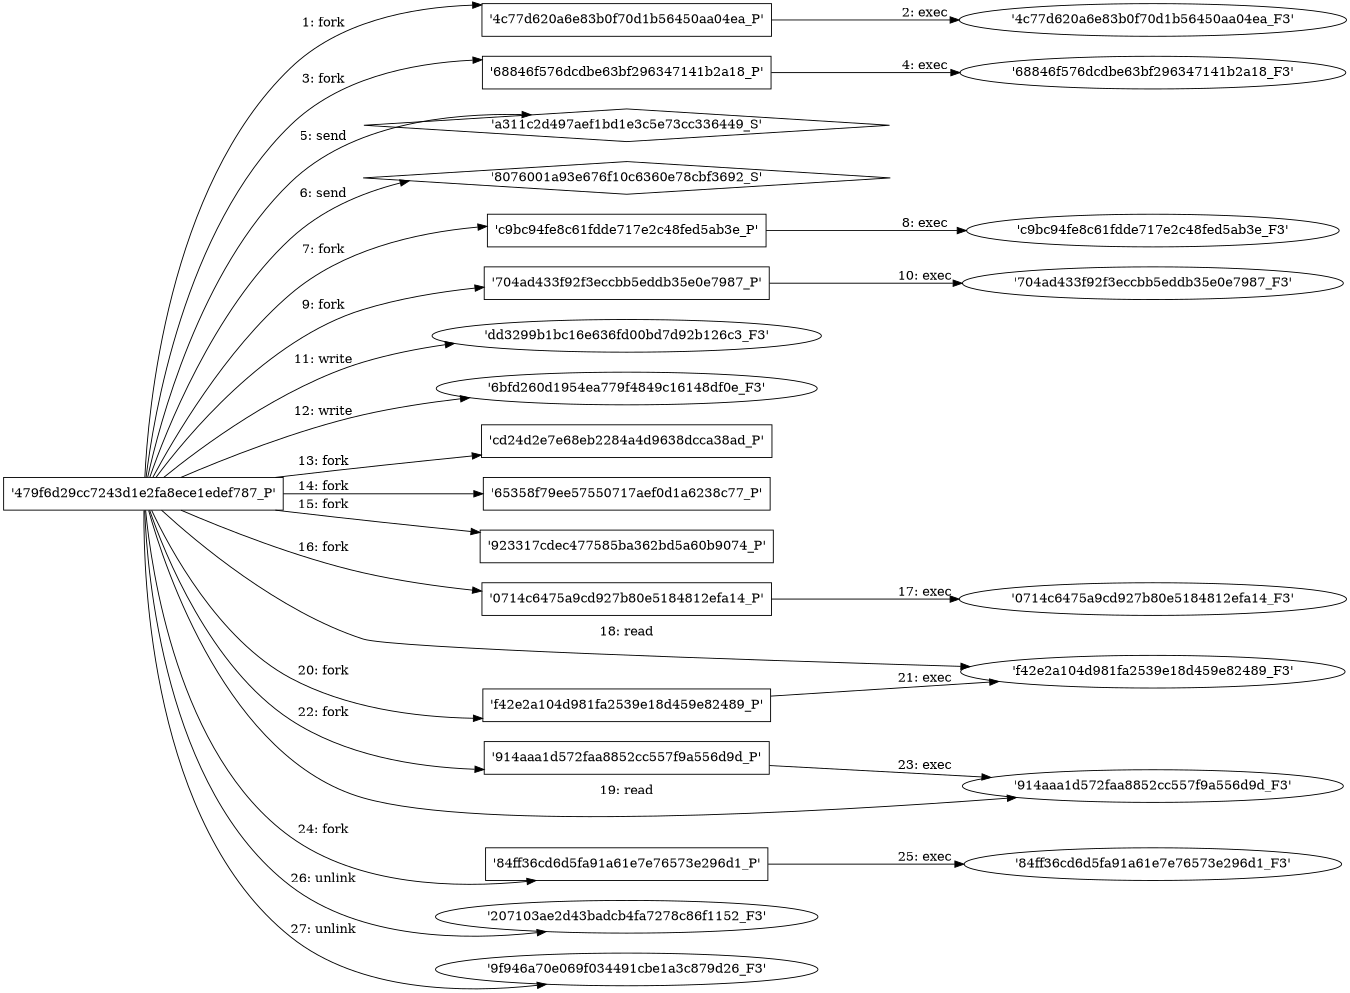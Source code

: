 digraph "D:\Learning\Paper\apt\基于CTI的攻击预警\Dataset\攻击图\ASGfromALLCTI\Seaduke, latest weapon in the Duke armory.dot" {
rankdir="LR"
size="9"
fixedsize="false"
splines="true"
nodesep=0.3
ranksep=0
fontsize=10
overlap="scalexy"
engine= "neato"
	"'479f6d29cc7243d1e2fa8ece1edef787_P'" [node_type=Process shape=box]
	"'4c77d620a6e83b0f70d1b56450aa04ea_P'" [node_type=Process shape=box]
	"'479f6d29cc7243d1e2fa8ece1edef787_P'" -> "'4c77d620a6e83b0f70d1b56450aa04ea_P'" [label="1: fork"]
	"'4c77d620a6e83b0f70d1b56450aa04ea_P'" [node_type=Process shape=box]
	"'4c77d620a6e83b0f70d1b56450aa04ea_F3'" [node_type=File shape=ellipse]
	"'4c77d620a6e83b0f70d1b56450aa04ea_P'" -> "'4c77d620a6e83b0f70d1b56450aa04ea_F3'" [label="2: exec"]
	"'479f6d29cc7243d1e2fa8ece1edef787_P'" [node_type=Process shape=box]
	"'68846f576dcdbe63bf296347141b2a18_P'" [node_type=Process shape=box]
	"'479f6d29cc7243d1e2fa8ece1edef787_P'" -> "'68846f576dcdbe63bf296347141b2a18_P'" [label="3: fork"]
	"'68846f576dcdbe63bf296347141b2a18_P'" [node_type=Process shape=box]
	"'68846f576dcdbe63bf296347141b2a18_F3'" [node_type=File shape=ellipse]
	"'68846f576dcdbe63bf296347141b2a18_P'" -> "'68846f576dcdbe63bf296347141b2a18_F3'" [label="4: exec"]
	"'a311c2d497aef1bd1e3c5e73cc336449_S'" [node_type=Socket shape=diamond]
	"'479f6d29cc7243d1e2fa8ece1edef787_P'" [node_type=Process shape=box]
	"'479f6d29cc7243d1e2fa8ece1edef787_P'" -> "'a311c2d497aef1bd1e3c5e73cc336449_S'" [label="5: send"]
	"'8076001a93e676f10c6360e78cbf3692_S'" [node_type=Socket shape=diamond]
	"'479f6d29cc7243d1e2fa8ece1edef787_P'" [node_type=Process shape=box]
	"'479f6d29cc7243d1e2fa8ece1edef787_P'" -> "'8076001a93e676f10c6360e78cbf3692_S'" [label="6: send"]
	"'479f6d29cc7243d1e2fa8ece1edef787_P'" [node_type=Process shape=box]
	"'c9bc94fe8c61fdde717e2c48fed5ab3e_P'" [node_type=Process shape=box]
	"'479f6d29cc7243d1e2fa8ece1edef787_P'" -> "'c9bc94fe8c61fdde717e2c48fed5ab3e_P'" [label="7: fork"]
	"'c9bc94fe8c61fdde717e2c48fed5ab3e_P'" [node_type=Process shape=box]
	"'c9bc94fe8c61fdde717e2c48fed5ab3e_F3'" [node_type=File shape=ellipse]
	"'c9bc94fe8c61fdde717e2c48fed5ab3e_P'" -> "'c9bc94fe8c61fdde717e2c48fed5ab3e_F3'" [label="8: exec"]
	"'479f6d29cc7243d1e2fa8ece1edef787_P'" [node_type=Process shape=box]
	"'704ad433f92f3eccbb5eddb35e0e7987_P'" [node_type=Process shape=box]
	"'479f6d29cc7243d1e2fa8ece1edef787_P'" -> "'704ad433f92f3eccbb5eddb35e0e7987_P'" [label="9: fork"]
	"'704ad433f92f3eccbb5eddb35e0e7987_P'" [node_type=Process shape=box]
	"'704ad433f92f3eccbb5eddb35e0e7987_F3'" [node_type=File shape=ellipse]
	"'704ad433f92f3eccbb5eddb35e0e7987_P'" -> "'704ad433f92f3eccbb5eddb35e0e7987_F3'" [label="10: exec"]
	"'dd3299b1bc16e636fd00bd7d92b126c3_F3'" [node_type=file shape=ellipse]
	"'479f6d29cc7243d1e2fa8ece1edef787_P'" [node_type=Process shape=box]
	"'479f6d29cc7243d1e2fa8ece1edef787_P'" -> "'dd3299b1bc16e636fd00bd7d92b126c3_F3'" [label="11: write"]
	"'6bfd260d1954ea779f4849c16148df0e_F3'" [node_type=file shape=ellipse]
	"'479f6d29cc7243d1e2fa8ece1edef787_P'" [node_type=Process shape=box]
	"'479f6d29cc7243d1e2fa8ece1edef787_P'" -> "'6bfd260d1954ea779f4849c16148df0e_F3'" [label="12: write"]
	"'479f6d29cc7243d1e2fa8ece1edef787_P'" [node_type=Process shape=box]
	"'cd24d2e7e68eb2284a4d9638dcca38ad_P'" [node_type=Process shape=box]
	"'479f6d29cc7243d1e2fa8ece1edef787_P'" -> "'cd24d2e7e68eb2284a4d9638dcca38ad_P'" [label="13: fork"]
	"'479f6d29cc7243d1e2fa8ece1edef787_P'" [node_type=Process shape=box]
	"'65358f79ee57550717aef0d1a6238c77_P'" [node_type=Process shape=box]
	"'479f6d29cc7243d1e2fa8ece1edef787_P'" -> "'65358f79ee57550717aef0d1a6238c77_P'" [label="14: fork"]
	"'479f6d29cc7243d1e2fa8ece1edef787_P'" [node_type=Process shape=box]
	"'923317cdec477585ba362bd5a60b9074_P'" [node_type=Process shape=box]
	"'479f6d29cc7243d1e2fa8ece1edef787_P'" -> "'923317cdec477585ba362bd5a60b9074_P'" [label="15: fork"]
	"'479f6d29cc7243d1e2fa8ece1edef787_P'" [node_type=Process shape=box]
	"'0714c6475a9cd927b80e5184812efa14_P'" [node_type=Process shape=box]
	"'479f6d29cc7243d1e2fa8ece1edef787_P'" -> "'0714c6475a9cd927b80e5184812efa14_P'" [label="16: fork"]
	"'0714c6475a9cd927b80e5184812efa14_P'" [node_type=Process shape=box]
	"'0714c6475a9cd927b80e5184812efa14_F3'" [node_type=File shape=ellipse]
	"'0714c6475a9cd927b80e5184812efa14_P'" -> "'0714c6475a9cd927b80e5184812efa14_F3'" [label="17: exec"]
	"'f42e2a104d981fa2539e18d459e82489_F3'" [node_type=file shape=ellipse]
	"'479f6d29cc7243d1e2fa8ece1edef787_P'" [node_type=Process shape=box]
	"'479f6d29cc7243d1e2fa8ece1edef787_P'" -> "'f42e2a104d981fa2539e18d459e82489_F3'" [label="18: read"]
	"'914aaa1d572faa8852cc557f9a556d9d_F3'" [node_type=file shape=ellipse]
	"'479f6d29cc7243d1e2fa8ece1edef787_P'" [node_type=Process shape=box]
	"'479f6d29cc7243d1e2fa8ece1edef787_P'" -> "'914aaa1d572faa8852cc557f9a556d9d_F3'" [label="19: read"]
	"'479f6d29cc7243d1e2fa8ece1edef787_P'" [node_type=Process shape=box]
	"'f42e2a104d981fa2539e18d459e82489_P'" [node_type=Process shape=box]
	"'479f6d29cc7243d1e2fa8ece1edef787_P'" -> "'f42e2a104d981fa2539e18d459e82489_P'" [label="20: fork"]
	"'f42e2a104d981fa2539e18d459e82489_P'" [node_type=Process shape=box]
	"'f42e2a104d981fa2539e18d459e82489_F3'" [node_type=File shape=ellipse]
	"'f42e2a104d981fa2539e18d459e82489_P'" -> "'f42e2a104d981fa2539e18d459e82489_F3'" [label="21: exec"]
	"'479f6d29cc7243d1e2fa8ece1edef787_P'" [node_type=Process shape=box]
	"'914aaa1d572faa8852cc557f9a556d9d_P'" [node_type=Process shape=box]
	"'479f6d29cc7243d1e2fa8ece1edef787_P'" -> "'914aaa1d572faa8852cc557f9a556d9d_P'" [label="22: fork"]
	"'914aaa1d572faa8852cc557f9a556d9d_P'" [node_type=Process shape=box]
	"'914aaa1d572faa8852cc557f9a556d9d_F3'" [node_type=File shape=ellipse]
	"'914aaa1d572faa8852cc557f9a556d9d_P'" -> "'914aaa1d572faa8852cc557f9a556d9d_F3'" [label="23: exec"]
	"'479f6d29cc7243d1e2fa8ece1edef787_P'" [node_type=Process shape=box]
	"'84ff36cd6d5fa91a61e7e76573e296d1_P'" [node_type=Process shape=box]
	"'479f6d29cc7243d1e2fa8ece1edef787_P'" -> "'84ff36cd6d5fa91a61e7e76573e296d1_P'" [label="24: fork"]
	"'84ff36cd6d5fa91a61e7e76573e296d1_P'" [node_type=Process shape=box]
	"'84ff36cd6d5fa91a61e7e76573e296d1_F3'" [node_type=File shape=ellipse]
	"'84ff36cd6d5fa91a61e7e76573e296d1_P'" -> "'84ff36cd6d5fa91a61e7e76573e296d1_F3'" [label="25: exec"]
	"'207103ae2d43badcb4fa7278c86f1152_F3'" [node_type=file shape=ellipse]
	"'479f6d29cc7243d1e2fa8ece1edef787_P'" [node_type=Process shape=box]
	"'479f6d29cc7243d1e2fa8ece1edef787_P'" -> "'207103ae2d43badcb4fa7278c86f1152_F3'" [label="26: unlink"]
	"'9f946a70e069f034491cbe1a3c879d26_F3'" [node_type=file shape=ellipse]
	"'479f6d29cc7243d1e2fa8ece1edef787_P'" [node_type=Process shape=box]
	"'479f6d29cc7243d1e2fa8ece1edef787_P'" -> "'9f946a70e069f034491cbe1a3c879d26_F3'" [label="27: unlink"]
}
